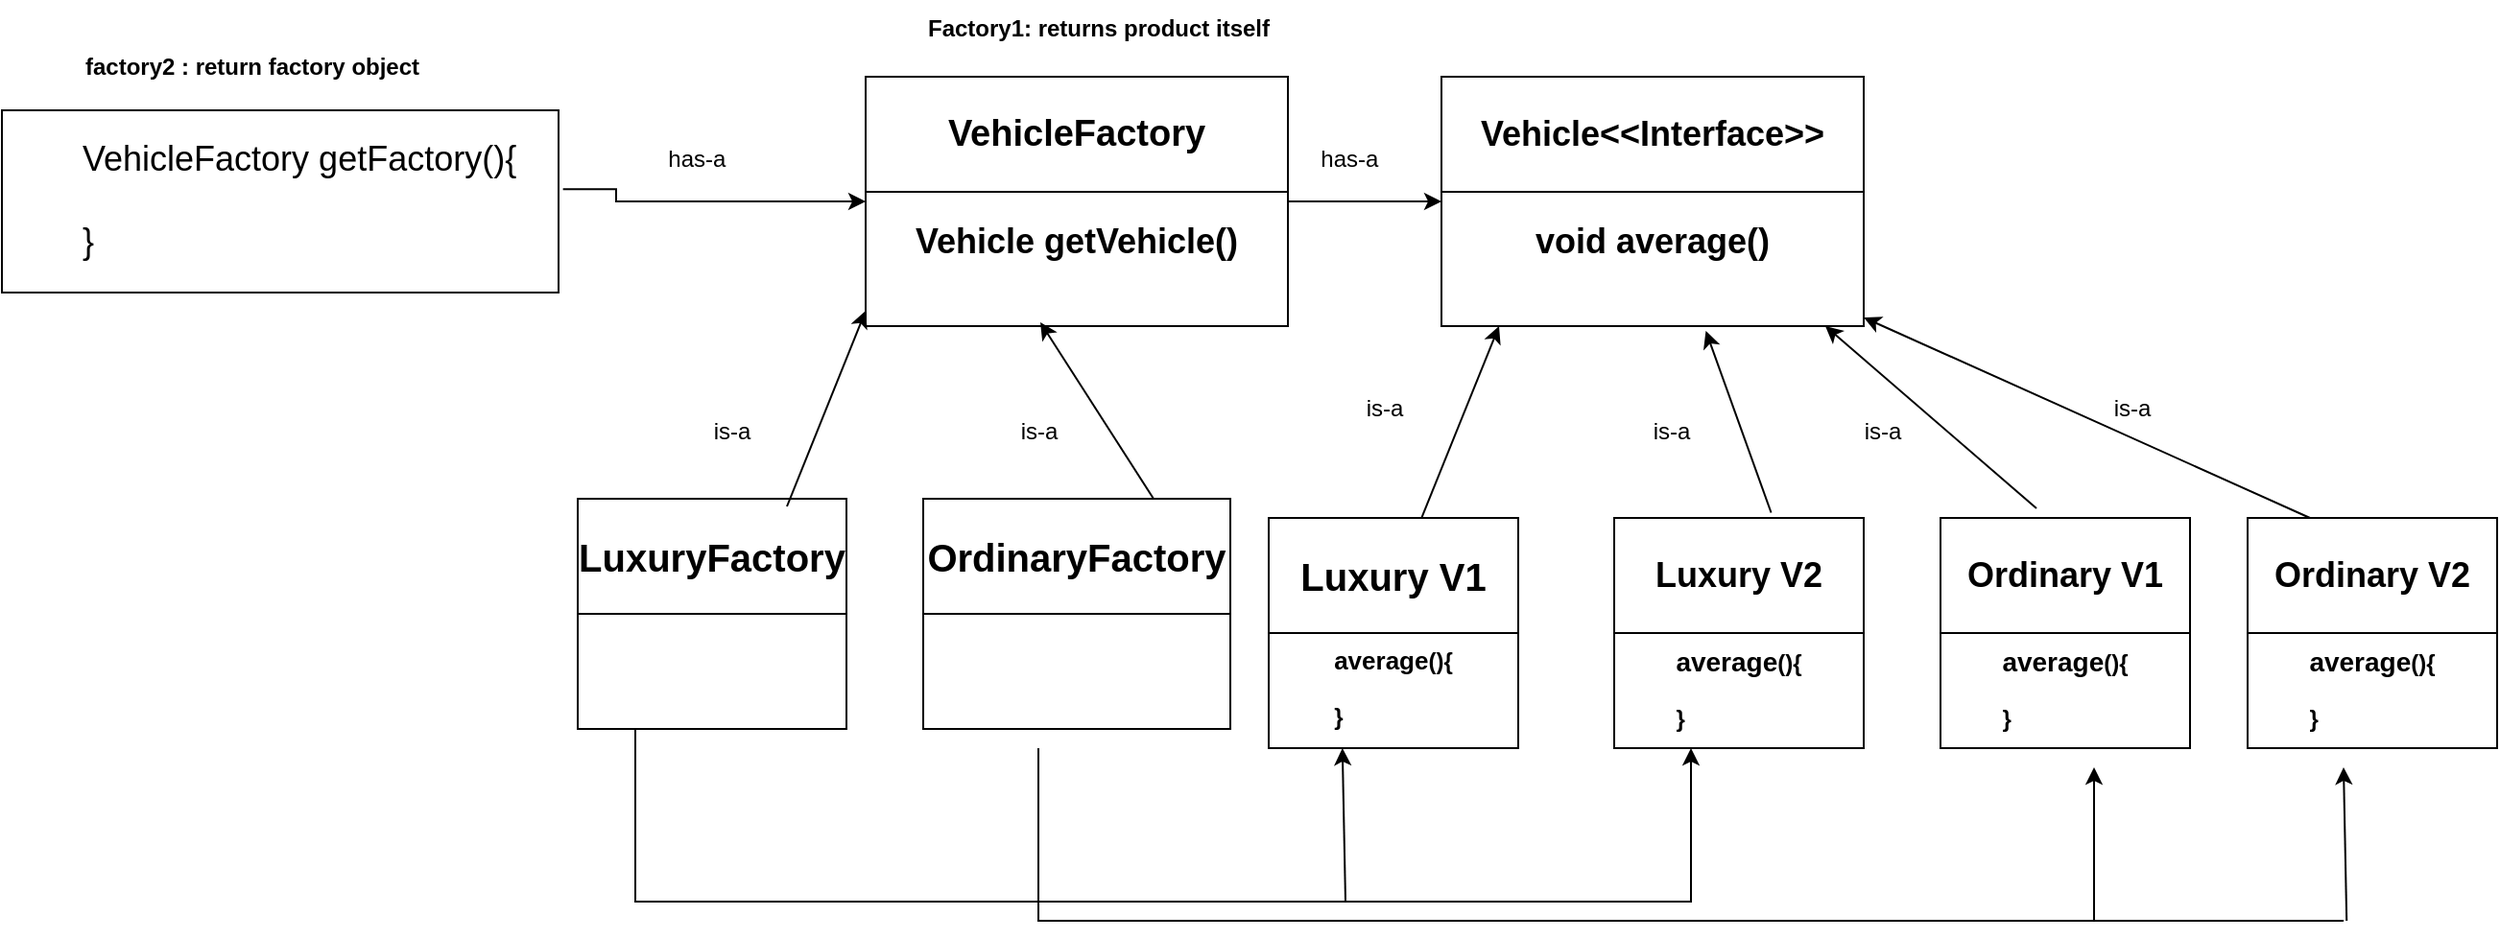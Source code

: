 <mxfile version="24.5.2" type="device">
  <diagram name="Page-1" id="S8YTOZrHcixdIfj45pyo">
    <mxGraphModel dx="1992" dy="752" grid="1" gridSize="10" guides="1" tooltips="1" connect="1" arrows="1" fold="1" page="1" pageScale="1" pageWidth="850" pageHeight="1100" math="0" shadow="0">
      <root>
        <mxCell id="0" />
        <mxCell id="1" parent="0" />
        <mxCell id="y_LOewsV7nvVLv3fSRSS-117" value="" style="edgeStyle=orthogonalEdgeStyle;rounded=0;orthogonalLoop=1;jettySize=auto;html=1;" edge="1" parent="1" source="y_LOewsV7nvVLv3fSRSS-114" target="y_LOewsV7nvVLv3fSRSS-116">
          <mxGeometry relative="1" as="geometry" />
        </mxCell>
        <mxCell id="y_LOewsV7nvVLv3fSRSS-114" value="&lt;div style=&quot;font-size: 18px;&quot;&gt;&lt;b style=&quot;&quot;&gt;&lt;font style=&quot;font-size: 18px;&quot;&gt;&lt;br&gt;&lt;/font&gt;&lt;/b&gt;&lt;/div&gt;&lt;div style=&quot;font-size: 18px;&quot;&gt;&lt;b&gt;&lt;font style=&quot;font-size: 18px;&quot;&gt;&lt;br&gt;&lt;/font&gt;&lt;/b&gt;&lt;/div&gt;&lt;div style=&quot;font-size: 18px;&quot;&gt;&lt;b style=&quot;&quot;&gt;&lt;font style=&quot;font-size: 18px;&quot;&gt;Vehicle getVehicle()&lt;/font&gt;&lt;/b&gt;&lt;/div&gt;" style="rounded=0;whiteSpace=wrap;html=1;" vertex="1" parent="1">
          <mxGeometry x="280" y="590" width="220" height="130" as="geometry" />
        </mxCell>
        <mxCell id="y_LOewsV7nvVLv3fSRSS-115" value="&lt;b style=&quot;font-size: 19px;&quot;&gt;VehicleFactory&lt;/b&gt;" style="rounded=0;whiteSpace=wrap;html=1;" vertex="1" parent="1">
          <mxGeometry x="280" y="590" width="220" height="60" as="geometry" />
        </mxCell>
        <mxCell id="y_LOewsV7nvVLv3fSRSS-116" value="&lt;div style=&quot;font-size: 18px;&quot;&gt;&lt;b&gt;&lt;br&gt;&lt;/b&gt;&lt;/div&gt;&lt;div style=&quot;font-size: 18px;&quot;&gt;&lt;b&gt;&lt;br&gt;&lt;/b&gt;&lt;/div&gt;&lt;div style=&quot;font-size: 18px;&quot;&gt;&lt;b&gt;void average()&lt;/b&gt;&lt;/div&gt;" style="rounded=0;whiteSpace=wrap;html=1;" vertex="1" parent="1">
          <mxGeometry x="580" y="590" width="220" height="130" as="geometry" />
        </mxCell>
        <mxCell id="y_LOewsV7nvVLv3fSRSS-118" value="&lt;b&gt;&lt;font style=&quot;font-size: 18px;&quot;&gt;Vehicle&amp;lt;&amp;lt;Interface&amp;gt;&amp;gt;&lt;/font&gt;&lt;/b&gt;" style="rounded=0;whiteSpace=wrap;html=1;" vertex="1" parent="1">
          <mxGeometry x="580" y="590" width="220" height="60" as="geometry" />
        </mxCell>
        <mxCell id="y_LOewsV7nvVLv3fSRSS-119" value="&amp;nbsp; &amp;nbsp; &amp;nbsp; &amp;nbsp;has-a" style="text;html=1;align=center;verticalAlign=middle;resizable=0;points=[];autosize=1;strokeColor=none;fillColor=none;" vertex="1" parent="1">
          <mxGeometry x="480" y="618" width="80" height="30" as="geometry" />
        </mxCell>
        <mxCell id="y_LOewsV7nvVLv3fSRSS-122" value="" style="endArrow=classic;html=1;rounded=0;entryX=0.626;entryY=1.019;entryDx=0;entryDy=0;entryPerimeter=0;exitX=0.629;exitY=-0.023;exitDx=0;exitDy=0;exitPerimeter=0;" edge="1" parent="1" source="y_LOewsV7nvVLv3fSRSS-123" target="y_LOewsV7nvVLv3fSRSS-116">
          <mxGeometry width="50" height="50" relative="1" as="geometry">
            <mxPoint x="720" y="720" as="sourcePoint" />
            <mxPoint x="750" y="850" as="targetPoint" />
          </mxGeometry>
        </mxCell>
        <mxCell id="y_LOewsV7nvVLv3fSRSS-123" value="&lt;div&gt;&lt;br&gt;&lt;/div&gt;&lt;div&gt;&lt;br&gt;&lt;/div&gt;&lt;div&gt;&lt;br&gt;&lt;/div&gt;&lt;div&gt;&lt;br&gt;&lt;/div&gt;&lt;div&gt;&lt;div style=&quot;text-align: left;&quot;&gt;&lt;b style=&quot;background-color: initial; text-align: center;&quot;&gt;&lt;font style=&quot;font-size: 14px;&quot;&gt;average&lt;/font&gt;&lt;/b&gt;&lt;b&gt;(){&lt;/b&gt;&lt;/div&gt;&lt;div style=&quot;text-align: left;&quot;&gt;&lt;b&gt;&lt;br&gt;&lt;/b&gt;&lt;/div&gt;&lt;div style=&quot;text-align: left;&quot;&gt;&lt;b&gt;}&lt;/b&gt;&lt;/div&gt;&lt;/div&gt;" style="rounded=0;whiteSpace=wrap;html=1;" vertex="1" parent="1">
          <mxGeometry x="670" y="820" width="130" height="120" as="geometry" />
        </mxCell>
        <mxCell id="y_LOewsV7nvVLv3fSRSS-125" value="&lt;div&gt;&lt;br&gt;&lt;/div&gt;&lt;div&gt;&lt;br&gt;&lt;/div&gt;&lt;div&gt;&lt;br&gt;&lt;/div&gt;&lt;div&gt;&lt;br&gt;&lt;/div&gt;&lt;div style=&quot;text-align: left;&quot;&gt;&lt;b style=&quot;background-color: initial; text-align: center;&quot;&gt;&lt;font style=&quot;font-size: 13px;&quot;&gt;average&lt;/font&gt;&lt;/b&gt;&lt;b&gt;(){&lt;/b&gt;&lt;/div&gt;&lt;div style=&quot;text-align: left;&quot;&gt;&lt;b&gt;&lt;br&gt;&lt;/b&gt;&lt;/div&gt;&lt;div style=&quot;text-align: left;&quot;&gt;&lt;b&gt;}&lt;/b&gt;&lt;/div&gt;" style="rounded=0;whiteSpace=wrap;html=1;" vertex="1" parent="1">
          <mxGeometry x="490" y="820" width="130" height="120" as="geometry" />
        </mxCell>
        <mxCell id="y_LOewsV7nvVLv3fSRSS-126" value="&lt;div&gt;&lt;br&gt;&lt;/div&gt;&lt;div&gt;&lt;br&gt;&lt;/div&gt;&lt;div&gt;&lt;br&gt;&lt;/div&gt;&lt;div&gt;&lt;br&gt;&lt;/div&gt;&lt;div&gt;&lt;div style=&quot;text-align: left;&quot;&gt;&lt;b style=&quot;background-color: initial; text-align: center;&quot;&gt;&lt;font style=&quot;font-size: 14px;&quot;&gt;average&lt;/font&gt;&lt;/b&gt;&lt;b&gt;(){&lt;/b&gt;&lt;/div&gt;&lt;div style=&quot;text-align: left;&quot;&gt;&lt;b&gt;&lt;br&gt;&lt;/b&gt;&lt;/div&gt;&lt;div style=&quot;text-align: left;&quot;&gt;&lt;b&gt;}&lt;/b&gt;&lt;/div&gt;&lt;/div&gt;" style="rounded=0;whiteSpace=wrap;html=1;" vertex="1" parent="1">
          <mxGeometry x="840" y="820" width="130" height="120" as="geometry" />
        </mxCell>
        <mxCell id="y_LOewsV7nvVLv3fSRSS-127" value="" style="endArrow=classic;html=1;rounded=0;entryX=0.626;entryY=1.019;entryDx=0;entryDy=0;entryPerimeter=0;" edge="1" parent="1">
          <mxGeometry width="50" height="50" relative="1" as="geometry">
            <mxPoint x="890" y="815" as="sourcePoint" />
            <mxPoint x="780" y="720" as="targetPoint" />
          </mxGeometry>
        </mxCell>
        <mxCell id="y_LOewsV7nvVLv3fSRSS-128" value="" style="endArrow=classic;html=1;rounded=0;entryX=0.626;entryY=1.019;entryDx=0;entryDy=0;entryPerimeter=0;exitX=0.607;exitY=0.015;exitDx=0;exitDy=0;exitPerimeter=0;" edge="1" parent="1" source="y_LOewsV7nvVLv3fSRSS-125">
          <mxGeometry width="50" height="50" relative="1" as="geometry">
            <mxPoint x="644" y="815" as="sourcePoint" />
            <mxPoint x="610" y="720" as="targetPoint" />
          </mxGeometry>
        </mxCell>
        <mxCell id="y_LOewsV7nvVLv3fSRSS-129" value="is-a" style="text;html=1;align=center;verticalAlign=middle;resizable=0;points=[];autosize=1;strokeColor=none;fillColor=none;" vertex="1" parent="1">
          <mxGeometry x="530" y="748" width="40" height="30" as="geometry" />
        </mxCell>
        <mxCell id="y_LOewsV7nvVLv3fSRSS-130" value="is-a" style="text;html=1;align=center;verticalAlign=middle;whiteSpace=wrap;rounded=0;" vertex="1" parent="1">
          <mxGeometry x="670" y="760" width="60" height="30" as="geometry" />
        </mxCell>
        <mxCell id="y_LOewsV7nvVLv3fSRSS-131" value="is-a" style="text;html=1;align=center;verticalAlign=middle;whiteSpace=wrap;rounded=0;" vertex="1" parent="1">
          <mxGeometry x="780" y="760" width="60" height="30" as="geometry" />
        </mxCell>
        <mxCell id="y_LOewsV7nvVLv3fSRSS-134" value="&lt;b&gt;&lt;font style=&quot;font-size: 20px;&quot;&gt;Luxury V1&lt;/font&gt;&lt;/b&gt;" style="rounded=0;whiteSpace=wrap;html=1;" vertex="1" parent="1">
          <mxGeometry x="490" y="820" width="130" height="60" as="geometry" />
        </mxCell>
        <mxCell id="y_LOewsV7nvVLv3fSRSS-135" value="&lt;b&gt;&lt;font style=&quot;font-size: 18px;&quot;&gt;Luxury V2&lt;/font&gt;&lt;/b&gt;" style="rounded=0;whiteSpace=wrap;html=1;" vertex="1" parent="1">
          <mxGeometry x="670" y="820" width="130" height="60" as="geometry" />
        </mxCell>
        <mxCell id="y_LOewsV7nvVLv3fSRSS-136" value="&lt;b&gt;&lt;font style=&quot;font-size: 18px;&quot;&gt;Ordinary V1&lt;/font&gt;&lt;/b&gt;" style="rounded=0;whiteSpace=wrap;html=1;" vertex="1" parent="1">
          <mxGeometry x="840" y="820" width="130" height="60" as="geometry" />
        </mxCell>
        <mxCell id="y_LOewsV7nvVLv3fSRSS-137" value="&lt;blockquote style=&quot;margin: 0 0 0 40px; border: none; padding: 0px;&quot;&gt;&lt;span style=&quot;font-size: 18px;&quot;&gt;VehicleFactory getFactory(){&lt;/span&gt;&lt;/blockquote&gt;&lt;blockquote style=&quot;margin: 0 0 0 40px; border: none; padding: 0px;&quot;&gt;&lt;span style=&quot;font-size: 18px;&quot;&gt;&lt;br&gt;&lt;/span&gt;&lt;/blockquote&gt;&lt;blockquote style=&quot;margin: 0 0 0 40px; border: none; padding: 0px;&quot;&gt;&lt;span style=&quot;font-size: 18px;&quot;&gt;}&lt;/span&gt;&lt;/blockquote&gt;" style="rounded=0;whiteSpace=wrap;html=1;align=left;" vertex="1" parent="1">
          <mxGeometry x="-170" y="607.5" width="290" height="95" as="geometry" />
        </mxCell>
        <mxCell id="y_LOewsV7nvVLv3fSRSS-138" value="&amp;nbsp; &amp;nbsp; &amp;nbsp; &amp;nbsp;has-a" style="text;html=1;align=center;verticalAlign=middle;resizable=0;points=[];autosize=1;strokeColor=none;fillColor=none;" vertex="1" parent="1">
          <mxGeometry x="140" y="618" width="80" height="30" as="geometry" />
        </mxCell>
        <mxCell id="y_LOewsV7nvVLv3fSRSS-139" value="" style="edgeStyle=orthogonalEdgeStyle;rounded=0;orthogonalLoop=1;jettySize=auto;html=1;entryX=0;entryY=0.5;entryDx=0;entryDy=0;exitX=1.008;exitY=0.433;exitDx=0;exitDy=0;exitPerimeter=0;" edge="1" parent="1" source="y_LOewsV7nvVLv3fSRSS-137" target="y_LOewsV7nvVLv3fSRSS-114">
          <mxGeometry relative="1" as="geometry">
            <mxPoint x="110" y="648" as="sourcePoint" />
            <mxPoint x="190" y="648" as="targetPoint" />
            <Array as="points">
              <mxPoint x="150" y="649" />
              <mxPoint x="150" y="655" />
            </Array>
          </mxGeometry>
        </mxCell>
        <mxCell id="y_LOewsV7nvVLv3fSRSS-140" value="&lt;div&gt;&lt;br&gt;&lt;/div&gt;&lt;div&gt;&lt;br&gt;&lt;/div&gt;&lt;div&gt;&lt;br&gt;&lt;/div&gt;&lt;div&gt;&lt;br&gt;&lt;/div&gt;&lt;div&gt;&lt;div style=&quot;text-align: left;&quot;&gt;&lt;b style=&quot;background-color: initial; text-align: center;&quot;&gt;&lt;font style=&quot;font-size: 14px;&quot;&gt;average&lt;/font&gt;&lt;/b&gt;&lt;b&gt;(){&lt;/b&gt;&lt;/div&gt;&lt;div style=&quot;text-align: left;&quot;&gt;&lt;b&gt;&lt;br&gt;&lt;/b&gt;&lt;/div&gt;&lt;div style=&quot;text-align: left;&quot;&gt;&lt;b&gt;}&lt;/b&gt;&lt;/div&gt;&lt;/div&gt;" style="rounded=0;whiteSpace=wrap;html=1;" vertex="1" parent="1">
          <mxGeometry x="1000" y="820" width="130" height="120" as="geometry" />
        </mxCell>
        <mxCell id="y_LOewsV7nvVLv3fSRSS-141" value="&lt;b&gt;&lt;font style=&quot;font-size: 18px;&quot;&gt;Ordinary V2&lt;/font&gt;&lt;/b&gt;" style="rounded=0;whiteSpace=wrap;html=1;" vertex="1" parent="1">
          <mxGeometry x="1000" y="820" width="130" height="60" as="geometry" />
        </mxCell>
        <mxCell id="y_LOewsV7nvVLv3fSRSS-142" value="" style="endArrow=classic;html=1;rounded=0;entryX=0.626;entryY=1.019;entryDx=0;entryDy=0;entryPerimeter=0;exitX=0.25;exitY=0;exitDx=0;exitDy=0;" edge="1" parent="1" source="y_LOewsV7nvVLv3fSRSS-141">
          <mxGeometry width="50" height="50" relative="1" as="geometry">
            <mxPoint x="910" y="810.5" as="sourcePoint" />
            <mxPoint x="800" y="715.5" as="targetPoint" />
          </mxGeometry>
        </mxCell>
        <mxCell id="y_LOewsV7nvVLv3fSRSS-143" value="is-a" style="text;html=1;align=center;verticalAlign=middle;whiteSpace=wrap;rounded=0;" vertex="1" parent="1">
          <mxGeometry x="910" y="748" width="60" height="30" as="geometry" />
        </mxCell>
        <mxCell id="y_LOewsV7nvVLv3fSRSS-144" value="" style="rounded=0;whiteSpace=wrap;html=1;" vertex="1" parent="1">
          <mxGeometry x="130" y="810" width="140" height="120" as="geometry" />
        </mxCell>
        <mxCell id="y_LOewsV7nvVLv3fSRSS-145" value="&lt;b&gt;&lt;font style=&quot;font-size: 20px;&quot;&gt;LuxuryFactory&lt;/font&gt;&lt;/b&gt;" style="rounded=0;whiteSpace=wrap;html=1;" vertex="1" parent="1">
          <mxGeometry x="130" y="810" width="140" height="60" as="geometry" />
        </mxCell>
        <mxCell id="y_LOewsV7nvVLv3fSRSS-146" value="" style="rounded=0;whiteSpace=wrap;html=1;" vertex="1" parent="1">
          <mxGeometry x="310" y="810" width="160" height="120" as="geometry" />
        </mxCell>
        <mxCell id="y_LOewsV7nvVLv3fSRSS-147" value="&lt;b&gt;&lt;font style=&quot;font-size: 20px;&quot;&gt;OrdinaryFactory&lt;/font&gt;&lt;/b&gt;" style="rounded=0;whiteSpace=wrap;html=1;" vertex="1" parent="1">
          <mxGeometry x="310" y="810" width="160" height="60" as="geometry" />
        </mxCell>
        <mxCell id="y_LOewsV7nvVLv3fSRSS-148" value="" style="endArrow=classic;html=1;rounded=0;entryX=0.626;entryY=1.019;entryDx=0;entryDy=0;entryPerimeter=0;exitX=0.607;exitY=0.015;exitDx=0;exitDy=0;exitPerimeter=0;" edge="1" parent="1">
          <mxGeometry width="50" height="50" relative="1" as="geometry">
            <mxPoint x="239" y="814" as="sourcePoint" />
            <mxPoint x="280" y="712" as="targetPoint" />
          </mxGeometry>
        </mxCell>
        <mxCell id="y_LOewsV7nvVLv3fSRSS-149" value="" style="endArrow=classic;html=1;rounded=0;entryX=0.626;entryY=1.019;entryDx=0;entryDy=0;entryPerimeter=0;exitX=0.75;exitY=0;exitDx=0;exitDy=0;" edge="1" parent="1" source="y_LOewsV7nvVLv3fSRSS-147">
          <mxGeometry width="50" height="50" relative="1" as="geometry">
            <mxPoint x="420" y="800" as="sourcePoint" />
            <mxPoint x="371" y="718" as="targetPoint" />
          </mxGeometry>
        </mxCell>
        <mxCell id="y_LOewsV7nvVLv3fSRSS-150" value="" style="endArrow=classic;html=1;rounded=0;exitX=0.25;exitY=1;exitDx=0;exitDy=0;" edge="1" parent="1">
          <mxGeometry width="50" height="50" relative="1" as="geometry">
            <mxPoint x="370" y="940.0" as="sourcePoint" />
            <mxPoint x="920" y="950" as="targetPoint" />
            <Array as="points">
              <mxPoint x="370" y="1030" />
              <mxPoint x="920" y="1030" />
            </Array>
          </mxGeometry>
        </mxCell>
        <mxCell id="y_LOewsV7nvVLv3fSRSS-151" value="" style="endArrow=classic;html=1;rounded=0;exitX=0.25;exitY=1;exitDx=0;exitDy=0;" edge="1" parent="1">
          <mxGeometry width="50" height="50" relative="1" as="geometry">
            <mxPoint x="160" y="930.0" as="sourcePoint" />
            <mxPoint x="710" y="940" as="targetPoint" />
            <Array as="points">
              <mxPoint x="160" y="1020" />
              <mxPoint x="710" y="1020" />
            </Array>
          </mxGeometry>
        </mxCell>
        <mxCell id="y_LOewsV7nvVLv3fSRSS-153" value="" style="endArrow=classic;html=1;rounded=0;entryX=0.71;entryY=1.081;entryDx=0;entryDy=0;entryPerimeter=0;" edge="1" parent="1">
          <mxGeometry width="50" height="50" relative="1" as="geometry">
            <mxPoint x="530" y="1020" as="sourcePoint" />
            <mxPoint x="528.4" y="940" as="targetPoint" />
          </mxGeometry>
        </mxCell>
        <mxCell id="y_LOewsV7nvVLv3fSRSS-154" value="" style="endArrow=classic;html=1;rounded=0;entryX=0.71;entryY=1.081;entryDx=0;entryDy=0;entryPerimeter=0;" edge="1" parent="1">
          <mxGeometry width="50" height="50" relative="1" as="geometry">
            <mxPoint x="1051.6" y="1030" as="sourcePoint" />
            <mxPoint x="1050" y="950" as="targetPoint" />
          </mxGeometry>
        </mxCell>
        <mxCell id="y_LOewsV7nvVLv3fSRSS-156" value="" style="endArrow=none;html=1;rounded=0;" edge="1" parent="1">
          <mxGeometry width="50" height="50" relative="1" as="geometry">
            <mxPoint x="920" y="1030" as="sourcePoint" />
            <mxPoint x="1050" y="1030" as="targetPoint" />
            <Array as="points" />
          </mxGeometry>
        </mxCell>
        <mxCell id="y_LOewsV7nvVLv3fSRSS-157" value="is-a" style="text;html=1;align=center;verticalAlign=middle;resizable=0;points=[];autosize=1;strokeColor=none;fillColor=none;" vertex="1" parent="1">
          <mxGeometry x="190" y="760" width="40" height="30" as="geometry" />
        </mxCell>
        <mxCell id="y_LOewsV7nvVLv3fSRSS-158" value="is-a" style="text;html=1;align=center;verticalAlign=middle;resizable=0;points=[];autosize=1;strokeColor=none;fillColor=none;" vertex="1" parent="1">
          <mxGeometry x="350" y="760" width="40" height="30" as="geometry" />
        </mxCell>
        <mxCell id="y_LOewsV7nvVLv3fSRSS-159" value="&lt;b&gt;factory2 : return factory object&lt;/b&gt;" style="text;html=1;align=center;verticalAlign=middle;resizable=0;points=[];autosize=1;strokeColor=none;fillColor=none;" vertex="1" parent="1">
          <mxGeometry x="-140" y="570" width="200" height="30" as="geometry" />
        </mxCell>
        <mxCell id="y_LOewsV7nvVLv3fSRSS-160" value="&lt;b&gt;Factory1: returns product itself&lt;/b&gt;" style="text;html=1;align=center;verticalAlign=middle;resizable=0;points=[];autosize=1;strokeColor=none;fillColor=none;" vertex="1" parent="1">
          <mxGeometry x="301" y="550" width="200" height="30" as="geometry" />
        </mxCell>
      </root>
    </mxGraphModel>
  </diagram>
</mxfile>
